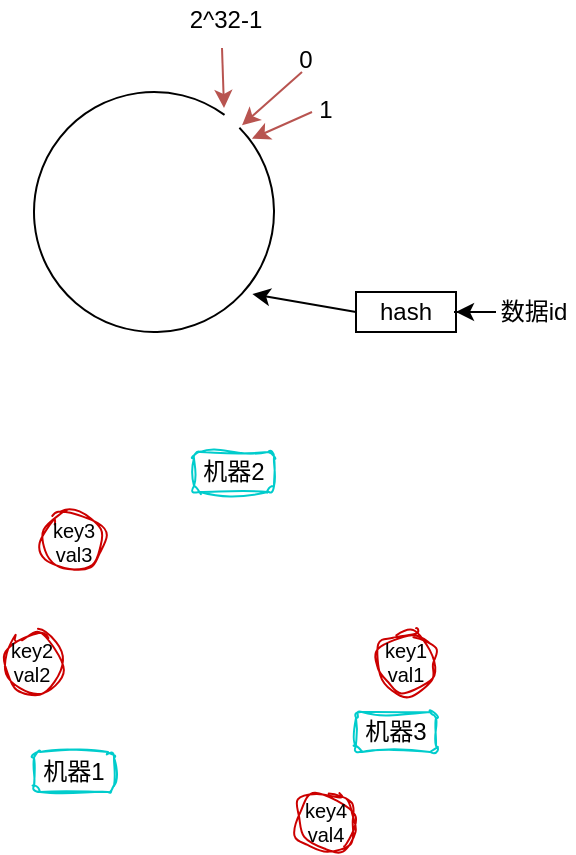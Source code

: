 <mxfile version="24.0.7" type="github">
  <diagram name="第 1 页" id="eQK8iN9wtmOXh5SC_Mzd">
    <mxGraphModel dx="581" dy="310" grid="1" gridSize="10" guides="1" tooltips="1" connect="1" arrows="1" fold="1" page="1" pageScale="1" pageWidth="827" pageHeight="1169" math="0" shadow="0">
      <root>
        <mxCell id="0" />
        <mxCell id="1" parent="0" />
        <mxCell id="s7bBKaesX8yj2osPY7Zz-1" value="" style="verticalLabelPosition=bottom;verticalAlign=top;html=1;shape=mxgraph.basic.arc;startAngle=0.126;endAngle=0.1;" vertex="1" parent="1">
          <mxGeometry x="290" y="110" width="120" height="120" as="geometry" />
        </mxCell>
        <mxCell id="s7bBKaesX8yj2osPY7Zz-2" value="" style="endArrow=classic;html=1;rounded=0;fillColor=#f8cecc;strokeColor=#b85450;" edge="1" parent="1">
          <mxGeometry width="50" height="50" relative="1" as="geometry">
            <mxPoint x="424" y="100" as="sourcePoint" />
            <mxPoint x="394" y="126.667" as="targetPoint" />
            <Array as="points" />
          </mxGeometry>
        </mxCell>
        <mxCell id="s7bBKaesX8yj2osPY7Zz-3" value="0" style="text;html=1;align=center;verticalAlign=middle;whiteSpace=wrap;rounded=0;" vertex="1" parent="1">
          <mxGeometry x="411" y="84" width="30" height="20" as="geometry" />
        </mxCell>
        <mxCell id="s7bBKaesX8yj2osPY7Zz-4" value="" style="endArrow=classic;html=1;rounded=0;fillColor=#f8cecc;strokeColor=#b85450;" edge="1" parent="1">
          <mxGeometry width="50" height="50" relative="1" as="geometry">
            <mxPoint x="429" y="120" as="sourcePoint" />
            <mxPoint x="399" y="133.333" as="targetPoint" />
            <Array as="points" />
          </mxGeometry>
        </mxCell>
        <mxCell id="s7bBKaesX8yj2osPY7Zz-5" value="1" style="text;html=1;align=center;verticalAlign=middle;whiteSpace=wrap;rounded=0;" vertex="1" parent="1">
          <mxGeometry x="421" y="109" width="30" height="20" as="geometry" />
        </mxCell>
        <mxCell id="s7bBKaesX8yj2osPY7Zz-6" value="" style="endArrow=classic;html=1;rounded=0;fillColor=#f8cecc;strokeColor=#b85450;" edge="1" parent="1">
          <mxGeometry width="50" height="50" relative="1" as="geometry">
            <mxPoint x="384" y="88" as="sourcePoint" />
            <mxPoint x="385" y="118.003" as="targetPoint" />
            <Array as="points" />
          </mxGeometry>
        </mxCell>
        <mxCell id="s7bBKaesX8yj2osPY7Zz-7" value="2^32-1" style="text;html=1;align=center;verticalAlign=middle;whiteSpace=wrap;rounded=0;" vertex="1" parent="1">
          <mxGeometry x="351" y="64" width="70" height="20" as="geometry" />
        </mxCell>
        <mxCell id="s7bBKaesX8yj2osPY7Zz-8" value="hash" style="rounded=0;whiteSpace=wrap;html=1;" vertex="1" parent="1">
          <mxGeometry x="451" y="210" width="50" height="20" as="geometry" />
        </mxCell>
        <mxCell id="s7bBKaesX8yj2osPY7Zz-10" style="edgeStyle=orthogonalEdgeStyle;rounded=0;orthogonalLoop=1;jettySize=auto;html=1;entryX=1;entryY=0.5;entryDx=0;entryDy=0;" edge="1" parent="1" source="s7bBKaesX8yj2osPY7Zz-9" target="s7bBKaesX8yj2osPY7Zz-8">
          <mxGeometry relative="1" as="geometry" />
        </mxCell>
        <mxCell id="s7bBKaesX8yj2osPY7Zz-9" value="数据id" style="text;html=1;align=center;verticalAlign=middle;whiteSpace=wrap;rounded=0;" vertex="1" parent="1">
          <mxGeometry x="520" y="212.5" width="40" height="15" as="geometry" />
        </mxCell>
        <mxCell id="s7bBKaesX8yj2osPY7Zz-11" style="rounded=0;orthogonalLoop=1;jettySize=auto;html=1;exitX=0;exitY=0.5;exitDx=0;exitDy=0;entryX=0.91;entryY=0.842;entryDx=0;entryDy=0;entryPerimeter=0;" edge="1" parent="1" source="s7bBKaesX8yj2osPY7Zz-8" target="s7bBKaesX8yj2osPY7Zz-1">
          <mxGeometry relative="1" as="geometry" />
        </mxCell>
        <mxCell id="s7bBKaesX8yj2osPY7Zz-12" value="" style="verticalLabelPosition=bottom;verticalAlign=top;html=1;shape=mxgraph.basic.arc;startAngle=0.1;endAngle=0.1;" vertex="1" parent="1">
          <mxGeometry x="291" y="300" width="189" height="190" as="geometry" />
        </mxCell>
        <mxCell id="s7bBKaesX8yj2osPY7Zz-15" value="机器1" style="rounded=1;whiteSpace=wrap;html=1;sketch=1;curveFitting=1;jiggle=2;strokeColor=#00CCCC;" vertex="1" parent="1">
          <mxGeometry x="290" y="440" width="40" height="20" as="geometry" />
        </mxCell>
        <mxCell id="s7bBKaesX8yj2osPY7Zz-16" value="机器2" style="rounded=1;whiteSpace=wrap;html=1;sketch=1;curveFitting=1;jiggle=2;strokeColor=#00CCCC;" vertex="1" parent="1">
          <mxGeometry x="370" y="290" width="40" height="20" as="geometry" />
        </mxCell>
        <mxCell id="s7bBKaesX8yj2osPY7Zz-17" value="机器3" style="rounded=1;whiteSpace=wrap;html=1;sketch=1;curveFitting=1;jiggle=2;strokeColor=#00CCCC;" vertex="1" parent="1">
          <mxGeometry x="451" y="420" width="40" height="20" as="geometry" />
        </mxCell>
        <mxCell id="s7bBKaesX8yj2osPY7Zz-18" value="key2&lt;div&gt;val2&lt;/div&gt;" style="ellipse;whiteSpace=wrap;html=1;aspect=fixed;fontSize=10;sketch=1;curveFitting=1;jiggle=2;strokeColor=#CC0000;" vertex="1" parent="1">
          <mxGeometry x="274" y="380" width="30" height="30" as="geometry" />
        </mxCell>
        <mxCell id="s7bBKaesX8yj2osPY7Zz-19" value="key3&lt;div&gt;val3&lt;/div&gt;" style="ellipse;whiteSpace=wrap;html=1;aspect=fixed;fontSize=10;sketch=1;curveFitting=1;jiggle=2;strokeColor=#CC0000;" vertex="1" parent="1">
          <mxGeometry x="295" y="320" width="30" height="30" as="geometry" />
        </mxCell>
        <mxCell id="s7bBKaesX8yj2osPY7Zz-20" value="key4&lt;div&gt;val4&lt;/div&gt;" style="ellipse;whiteSpace=wrap;html=1;aspect=fixed;fontSize=10;sketch=1;curveFitting=1;jiggle=2;strokeColor=#CC0000;" vertex="1" parent="1">
          <mxGeometry x="421" y="460" width="30" height="30" as="geometry" />
        </mxCell>
        <mxCell id="s7bBKaesX8yj2osPY7Zz-21" value="key1&lt;div&gt;val1&lt;/div&gt;" style="ellipse;whiteSpace=wrap;html=1;aspect=fixed;fontSize=10;sketch=1;curveFitting=1;jiggle=2;strokeColor=#CC0000;" vertex="1" parent="1">
          <mxGeometry x="461" y="380" width="30" height="30" as="geometry" />
        </mxCell>
      </root>
    </mxGraphModel>
  </diagram>
</mxfile>
